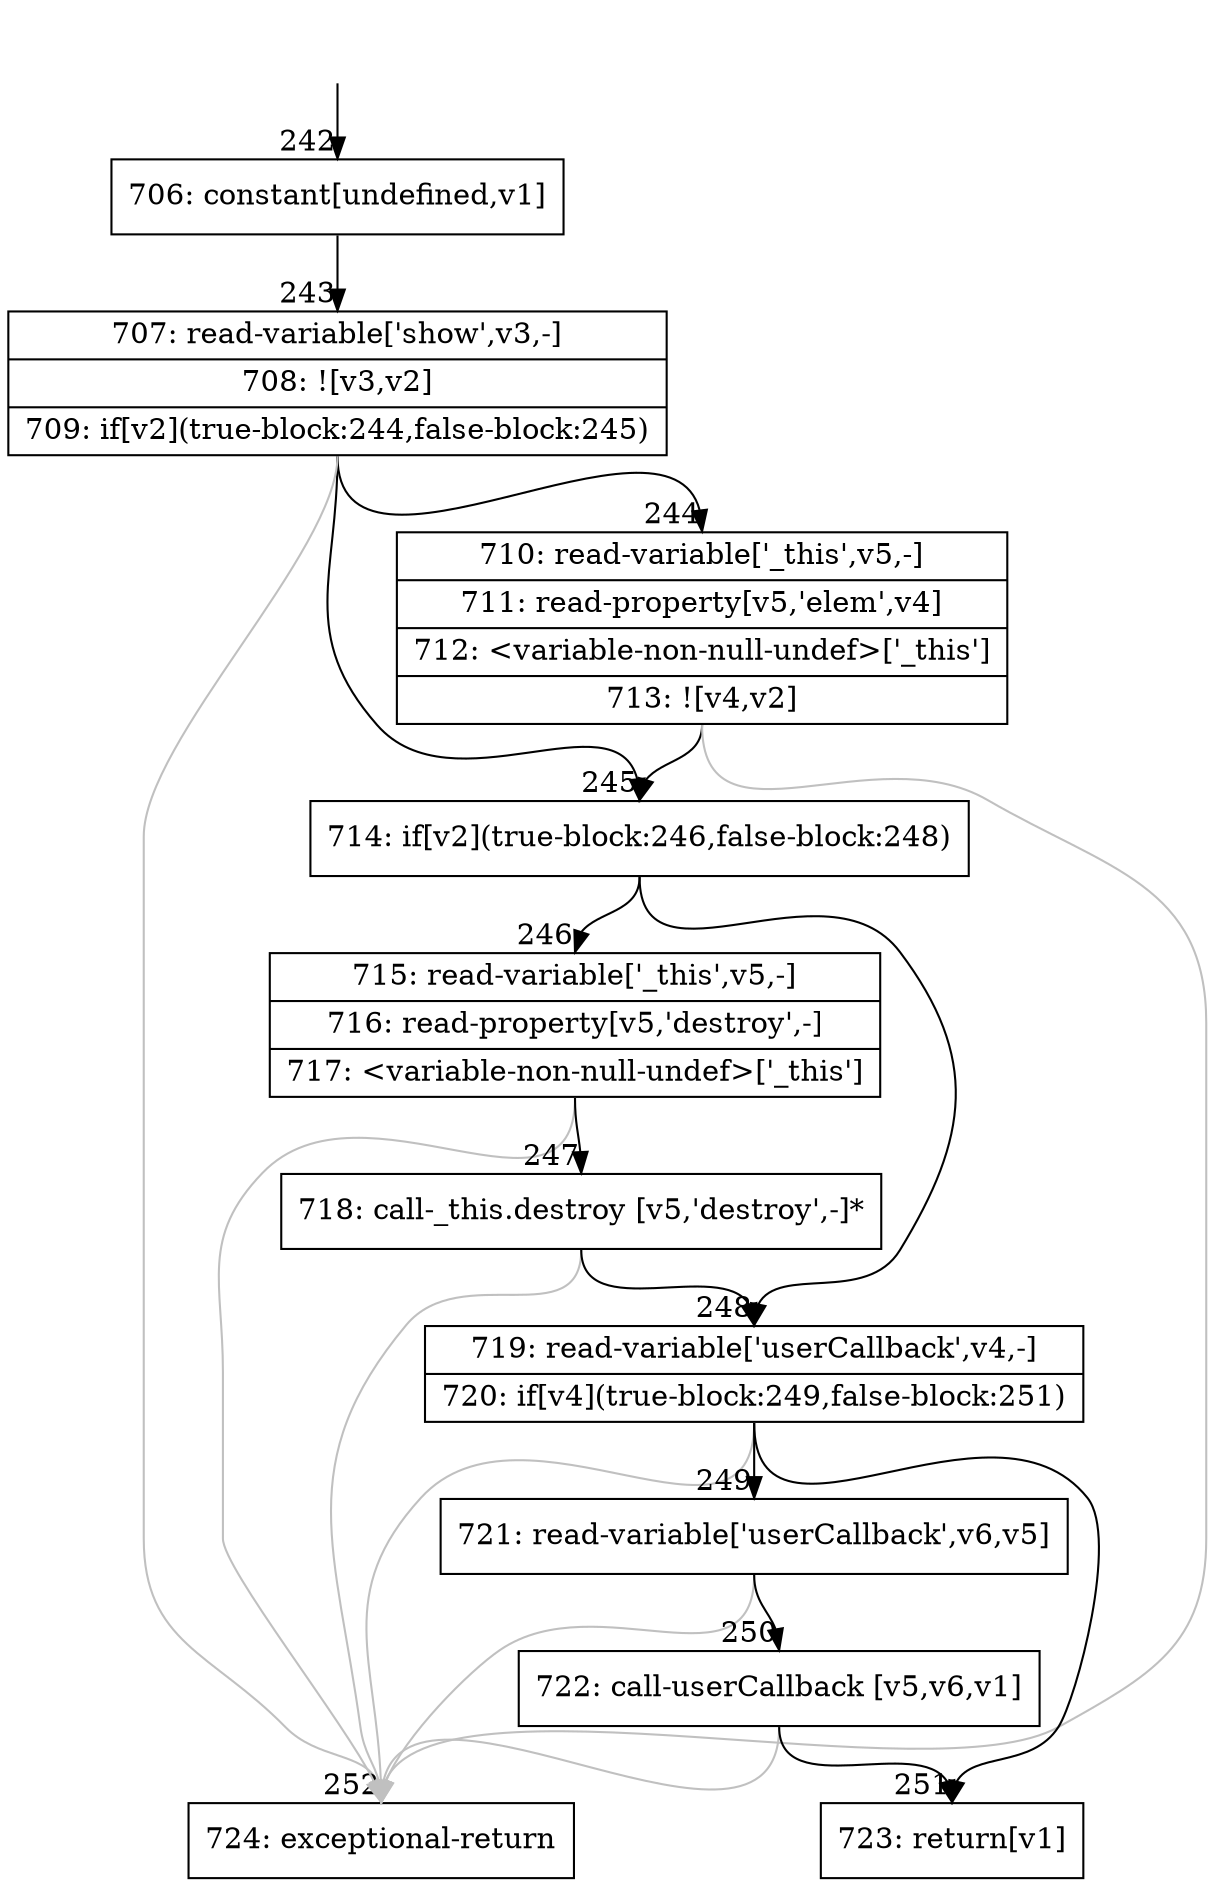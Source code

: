digraph {
rankdir="TD"
BB_entry24[shape=none,label=""];
BB_entry24 -> BB242 [tailport=s, headport=n, headlabel="    242"]
BB242 [shape=record label="{706: constant[undefined,v1]}" ] 
BB242 -> BB243 [tailport=s, headport=n, headlabel="      243"]
BB243 [shape=record label="{707: read-variable['show',v3,-]|708: ![v3,v2]|709: if[v2](true-block:244,false-block:245)}" ] 
BB243 -> BB245 [tailport=s, headport=n, headlabel="      245"]
BB243 -> BB244 [tailport=s, headport=n, headlabel="      244"]
BB243 -> BB252 [tailport=s, headport=n, color=gray, headlabel="      252"]
BB244 [shape=record label="{710: read-variable['_this',v5,-]|711: read-property[v5,'elem',v4]|712: \<variable-non-null-undef\>['_this']|713: ![v4,v2]}" ] 
BB244 -> BB245 [tailport=s, headport=n]
BB244 -> BB252 [tailport=s, headport=n, color=gray]
BB245 [shape=record label="{714: if[v2](true-block:246,false-block:248)}" ] 
BB245 -> BB246 [tailport=s, headport=n, headlabel="      246"]
BB245 -> BB248 [tailport=s, headport=n, headlabel="      248"]
BB246 [shape=record label="{715: read-variable['_this',v5,-]|716: read-property[v5,'destroy',-]|717: \<variable-non-null-undef\>['_this']}" ] 
BB246 -> BB247 [tailport=s, headport=n, headlabel="      247"]
BB246 -> BB252 [tailport=s, headport=n, color=gray]
BB247 [shape=record label="{718: call-_this.destroy [v5,'destroy',-]*}" ] 
BB247 -> BB248 [tailport=s, headport=n]
BB247 -> BB252 [tailport=s, headport=n, color=gray]
BB248 [shape=record label="{719: read-variable['userCallback',v4,-]|720: if[v4](true-block:249,false-block:251)}" ] 
BB248 -> BB249 [tailport=s, headport=n, headlabel="      249"]
BB248 -> BB251 [tailport=s, headport=n, headlabel="      251"]
BB248 -> BB252 [tailport=s, headport=n, color=gray]
BB249 [shape=record label="{721: read-variable['userCallback',v6,v5]}" ] 
BB249 -> BB250 [tailport=s, headport=n, headlabel="      250"]
BB249 -> BB252 [tailport=s, headport=n, color=gray]
BB250 [shape=record label="{722: call-userCallback [v5,v6,v1]}" ] 
BB250 -> BB251 [tailport=s, headport=n]
BB250 -> BB252 [tailport=s, headport=n, color=gray]
BB251 [shape=record label="{723: return[v1]}" ] 
BB252 [shape=record label="{724: exceptional-return}" ] 
//#$~ 253
}

